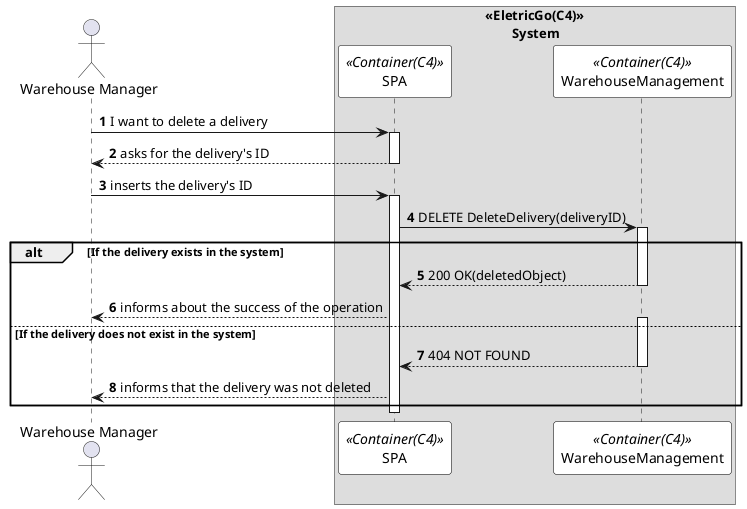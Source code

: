 @startuml deleteDeliverySD
autonumber

skinparam sequence {
    ParticipantBorderColor black
    ParticipantBackgroundColor white
}

actor "Warehouse Manager" as admin


box "<<EletricGo(C4)>>\n\tSystem"
participant SPA as system <<Container(C4)>>
participant WarehouseManagement as  WM <<Container(C4)>>
end box

admin -> system: I want to delete a delivery
activate system

system --> admin: asks for the delivery's ID
deactivate system

admin -> system: inserts the delivery's ID

activate system
system -> WM: DELETE DeleteDelivery(deliveryID)
activate WM

alt If the delivery exists in the system  
WM --> system: 200 OK(deletedObject)
deactivate WM

system --> admin: informs about the success of the operation


else If the delivery does not exist in the system

activate WM
WM --> system: 404 NOT FOUND
deactivate WM

system --> admin: informs that the delivery was not deleted


end

deactivate system
deactivate admin

@enduml